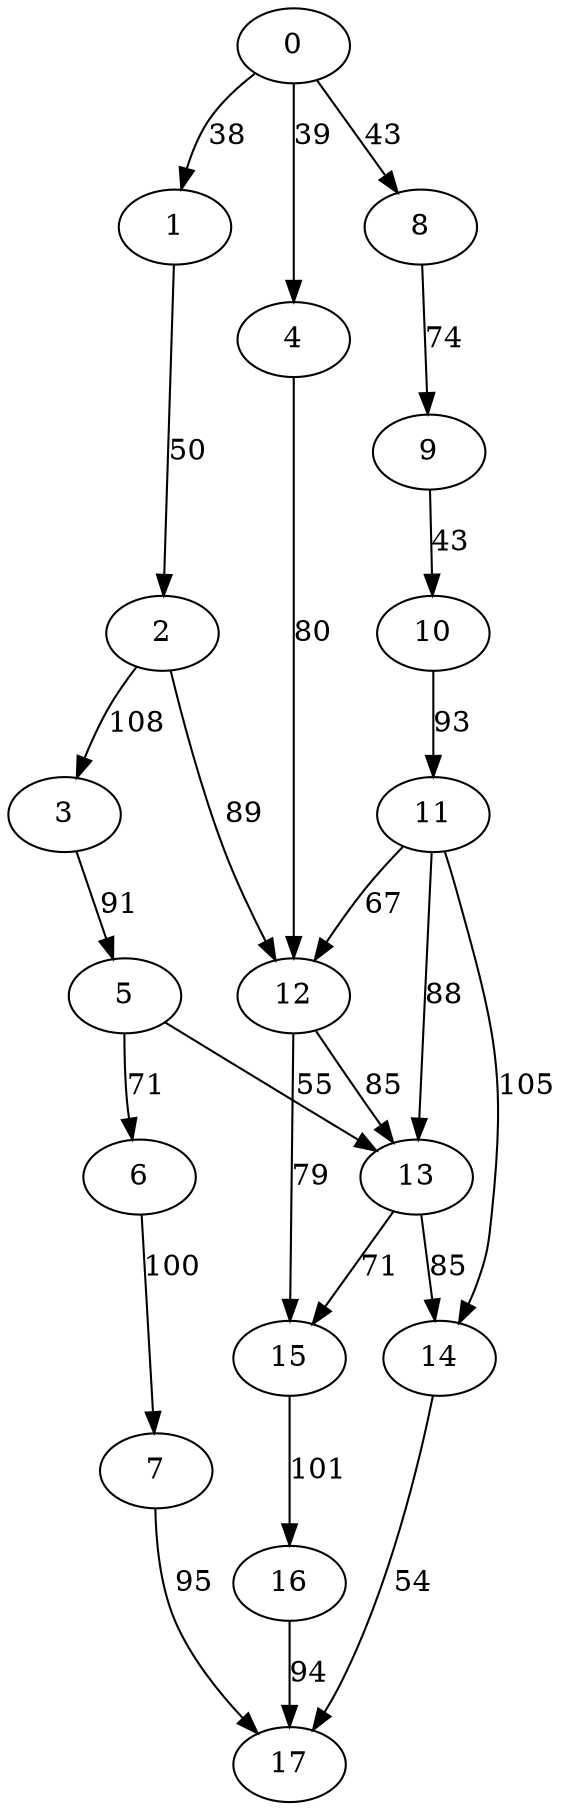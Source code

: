 digraph t20p2r7_19 {
0 -> 1 [ label = 38 ];
0 -> 4 [ label = 39 ];
0 -> 8 [ label = 43 ];
1 -> 2 [ label = 50 ];
2 -> 3 [ label = 108 ];
2 -> 12 [ label = 89 ];
3 -> 5 [ label = 91 ];
4 -> 12 [ label = 80 ];
5 -> 6 [ label = 71 ];
5 -> 13 [ label = 55 ];
6 -> 7 [ label = 100 ];
7 -> 17 [ label = 95 ];
8 -> 9 [ label = 74 ];
9 -> 10 [ label = 43 ];
10 -> 11 [ label = 93 ];
11 -> 12 [ label = 67 ];
11 -> 13 [ label = 88 ];
11 -> 14 [ label = 105 ];
12 -> 13 [ label = 85 ];
12 -> 15 [ label = 79 ];
13 -> 14 [ label = 85 ];
13 -> 15 [ label = 71 ];
14 -> 17 [ label = 54 ];
15 -> 16 [ label = 101 ];
16 -> 17 [ label = 94 ];
 }

